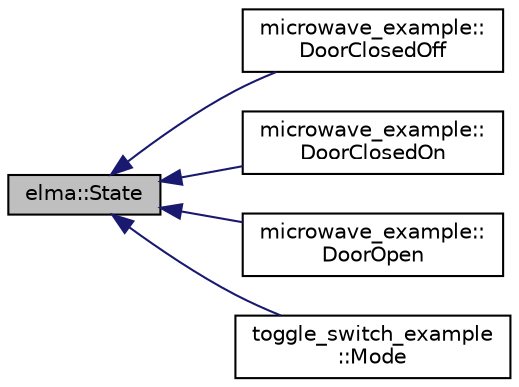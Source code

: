 digraph "elma::State"
{
  edge [fontname="Helvetica",fontsize="10",labelfontname="Helvetica",labelfontsize="10"];
  node [fontname="Helvetica",fontsize="10",shape=record];
  rankdir="LR";
  Node0 [label="elma::State",height=0.2,width=0.4,color="black", fillcolor="grey75", style="filled", fontcolor="black"];
  Node0 -> Node1 [dir="back",color="midnightblue",fontsize="10",style="solid",fontname="Helvetica"];
  Node1 [label="microwave_example::\lDoorClosedOff",height=0.2,width=0.4,color="black", fillcolor="white", style="filled",URL="$classmicrowave__example_1_1DoorClosedOff.html",tooltip="The state in which the oven&#39;s door is closed and the oven is off. See examples/microwave.cc. "];
  Node0 -> Node2 [dir="back",color="midnightblue",fontsize="10",style="solid",fontname="Helvetica"];
  Node2 [label="microwave_example::\lDoorClosedOn",height=0.2,width=0.4,color="black", fillcolor="white", style="filled",URL="$classmicrowave__example_1_1DoorClosedOn.html",tooltip="The state in which the oven&#39;s door is closed and the oven is on. See examples/microwave.cc. "];
  Node0 -> Node3 [dir="back",color="midnightblue",fontsize="10",style="solid",fontname="Helvetica"];
  Node3 [label="microwave_example::\lDoorOpen",height=0.2,width=0.4,color="black", fillcolor="white", style="filled",URL="$classmicrowave__example_1_1DoorOpen.html",tooltip="The state in which the oven&#39;s door is open and the oven is off. See examples/microwave.cc. "];
  Node0 -> Node4 [dir="back",color="midnightblue",fontsize="10",style="solid",fontname="Helvetica"];
  Node4 [label="toggle_switch_example\l::Mode",height=0.2,width=0.4,color="black", fillcolor="white", style="filled",URL="$classtoggle__switch__example_1_1Mode.html",tooltip="A generic state class with nothing more than a name. See examples/toggle_switch.cc. "];
}
